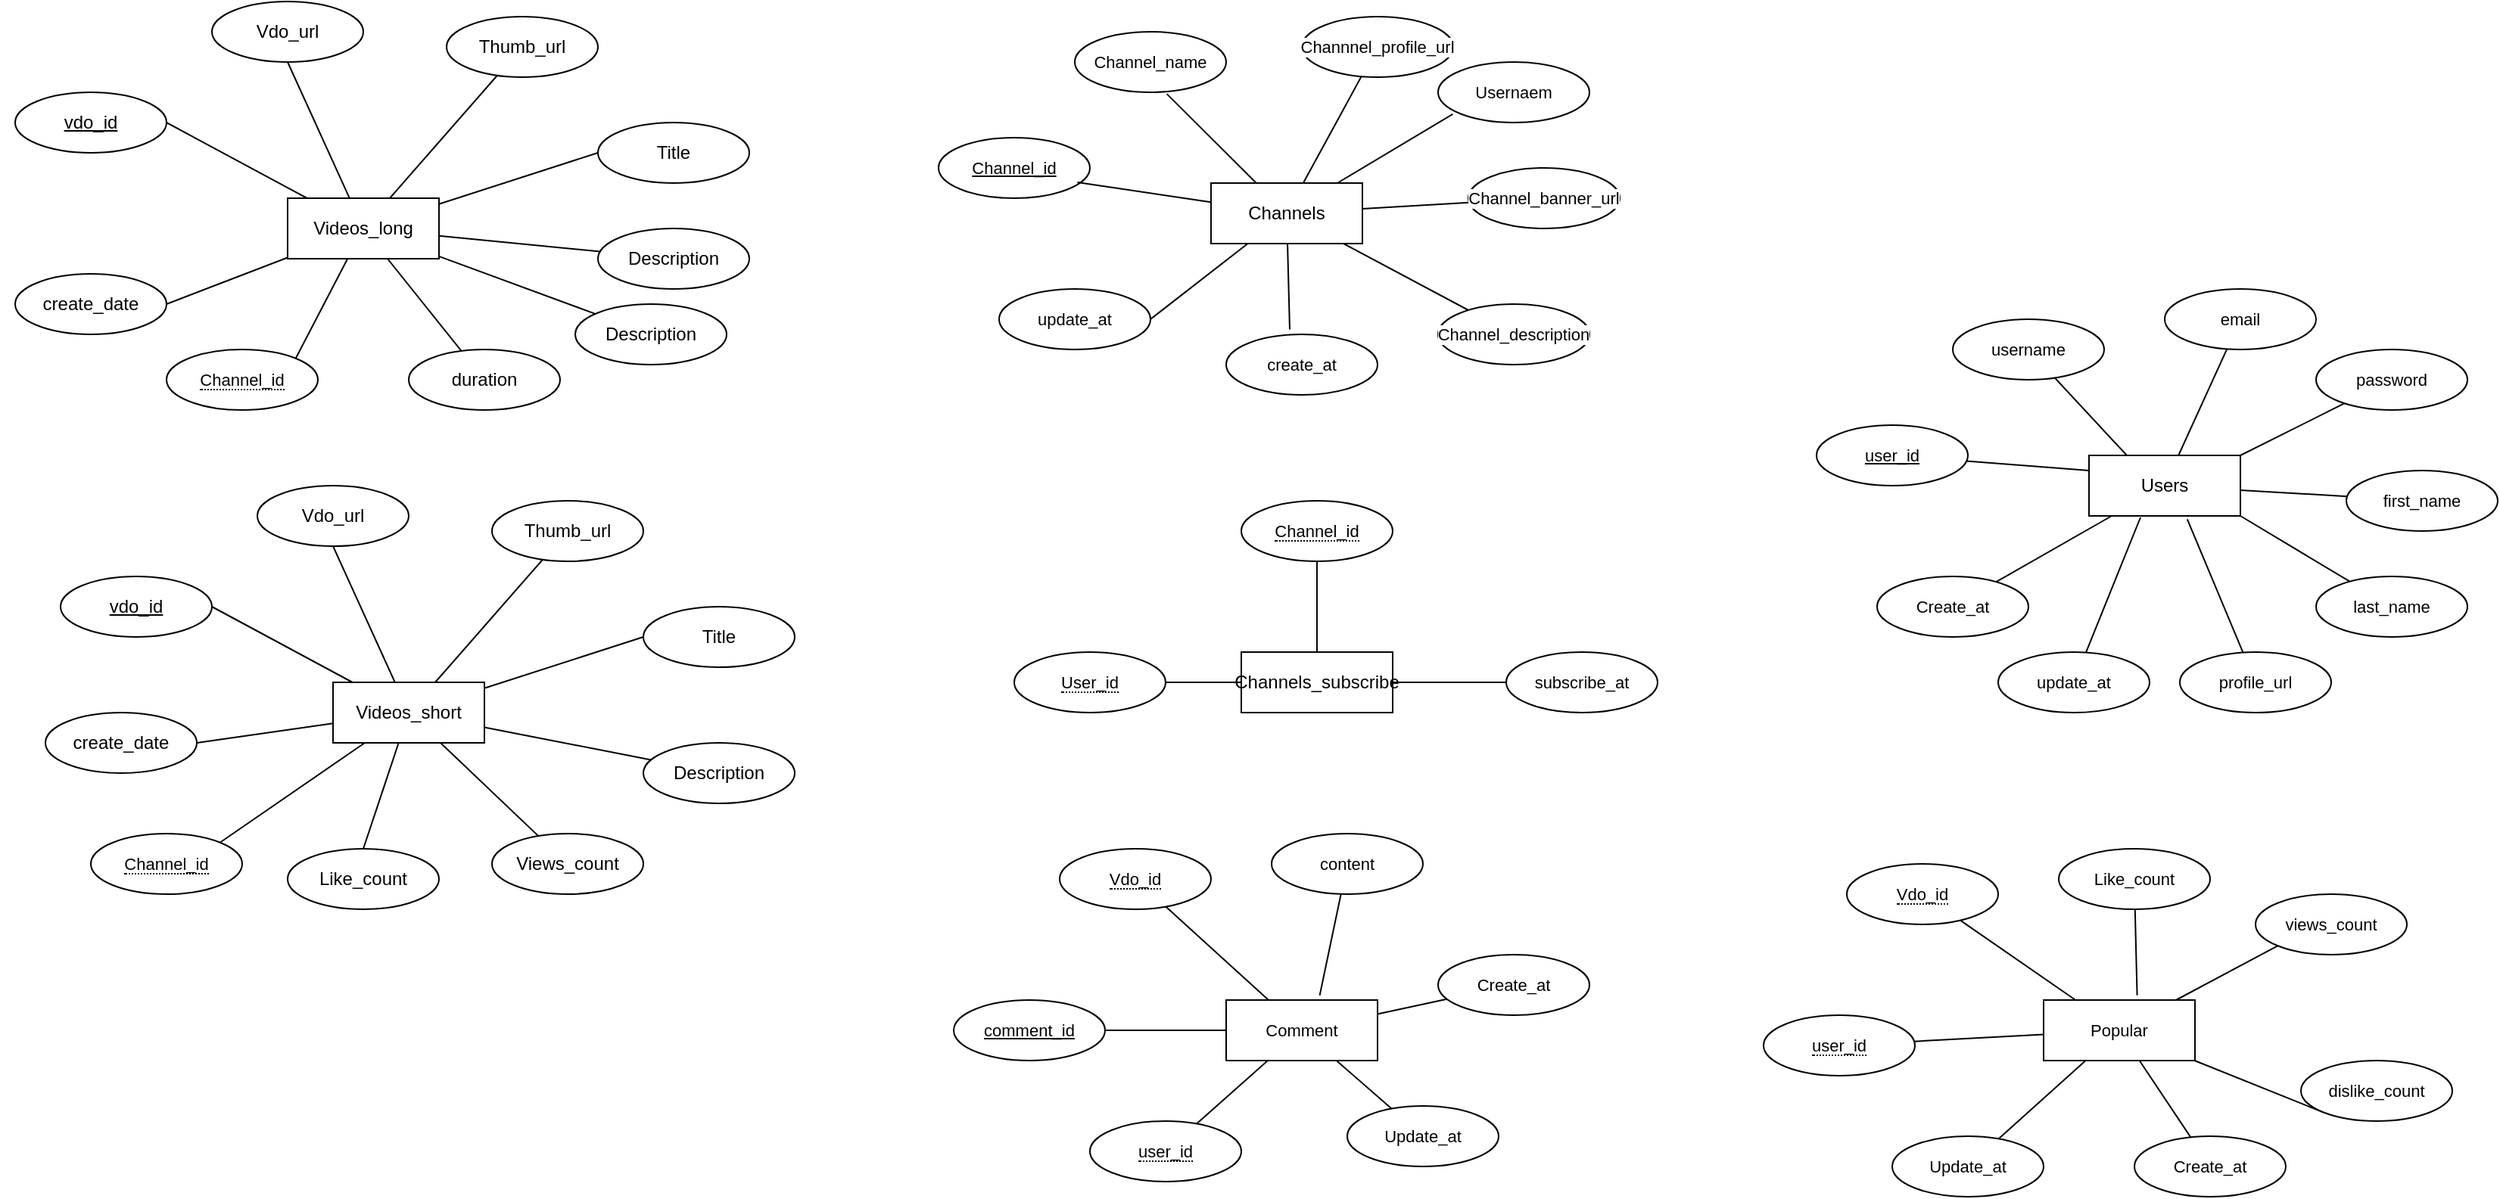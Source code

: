 <mxfile version="24.4.4" type="device">
  <diagram name="Page-1" id="wOeOzAKFVHeykWtnYI4I">
    <mxGraphModel dx="724" dy="389" grid="1" gridSize="10" guides="1" tooltips="1" connect="1" arrows="1" fold="1" page="1" pageScale="1" pageWidth="850" pageHeight="1100" math="0" shadow="0">
      <root>
        <mxCell id="0" />
        <mxCell id="1" parent="0" />
        <mxCell id="as5cuZJcGbEVG_w11zq_-50" value="" style="group" vertex="1" connectable="0" parent="1">
          <mxGeometry x="10" y="70" width="495" height="280" as="geometry" />
        </mxCell>
        <mxCell id="as5cuZJcGbEVG_w11zq_-34" style="edgeStyle=none;rounded=0;orthogonalLoop=1;jettySize=auto;html=1;strokeColor=default;align=center;verticalAlign=middle;fontFamily=Helvetica;fontSize=11;fontColor=default;labelBackgroundColor=default;endArrow=none;endFill=0;" edge="1" parent="as5cuZJcGbEVG_w11zq_-50" source="as5cuZJcGbEVG_w11zq_-8" target="as5cuZJcGbEVG_w11zq_-16">
          <mxGeometry relative="1" as="geometry" />
        </mxCell>
        <mxCell id="as5cuZJcGbEVG_w11zq_-42" style="edgeStyle=none;rounded=0;orthogonalLoop=1;jettySize=auto;html=1;entryX=0.5;entryY=1;entryDx=0;entryDy=0;strokeColor=default;align=center;verticalAlign=middle;fontFamily=Helvetica;fontSize=11;fontColor=default;labelBackgroundColor=default;endArrow=none;endFill=0;" edge="1" parent="as5cuZJcGbEVG_w11zq_-50" source="as5cuZJcGbEVG_w11zq_-8" target="as5cuZJcGbEVG_w11zq_-15">
          <mxGeometry relative="1" as="geometry" />
        </mxCell>
        <mxCell id="as5cuZJcGbEVG_w11zq_-43" style="edgeStyle=none;rounded=0;orthogonalLoop=1;jettySize=auto;html=1;entryX=0;entryY=0.5;entryDx=0;entryDy=0;strokeColor=default;align=center;verticalAlign=middle;fontFamily=Helvetica;fontSize=11;fontColor=default;labelBackgroundColor=default;endArrow=none;endFill=0;" edge="1" parent="as5cuZJcGbEVG_w11zq_-50" source="as5cuZJcGbEVG_w11zq_-8" target="as5cuZJcGbEVG_w11zq_-17">
          <mxGeometry relative="1" as="geometry" />
        </mxCell>
        <mxCell id="as5cuZJcGbEVG_w11zq_-44" style="edgeStyle=none;rounded=0;orthogonalLoop=1;jettySize=auto;html=1;strokeColor=default;align=center;verticalAlign=middle;fontFamily=Helvetica;fontSize=11;fontColor=default;labelBackgroundColor=default;endArrow=none;endFill=0;" edge="1" parent="as5cuZJcGbEVG_w11zq_-50" source="as5cuZJcGbEVG_w11zq_-8" target="as5cuZJcGbEVG_w11zq_-18">
          <mxGeometry relative="1" as="geometry" />
        </mxCell>
        <mxCell id="as5cuZJcGbEVG_w11zq_-47" style="edgeStyle=none;rounded=0;orthogonalLoop=1;jettySize=auto;html=1;entryX=1;entryY=0;entryDx=0;entryDy=0;strokeColor=default;align=center;verticalAlign=middle;fontFamily=Helvetica;fontSize=11;fontColor=default;labelBackgroundColor=default;endArrow=none;endFill=0;" edge="1" parent="as5cuZJcGbEVG_w11zq_-50" source="as5cuZJcGbEVG_w11zq_-8" target="as5cuZJcGbEVG_w11zq_-29">
          <mxGeometry relative="1" as="geometry" />
        </mxCell>
        <mxCell id="as5cuZJcGbEVG_w11zq_-48" style="edgeStyle=none;rounded=0;orthogonalLoop=1;jettySize=auto;html=1;entryX=1;entryY=0.5;entryDx=0;entryDy=0;strokeColor=default;align=center;verticalAlign=middle;fontFamily=Helvetica;fontSize=11;fontColor=default;labelBackgroundColor=default;endArrow=none;endFill=0;" edge="1" parent="as5cuZJcGbEVG_w11zq_-50" source="as5cuZJcGbEVG_w11zq_-8" target="as5cuZJcGbEVG_w11zq_-21">
          <mxGeometry relative="1" as="geometry" />
        </mxCell>
        <mxCell id="as5cuZJcGbEVG_w11zq_-49" style="edgeStyle=none;rounded=0;orthogonalLoop=1;jettySize=auto;html=1;entryX=1;entryY=0.5;entryDx=0;entryDy=0;strokeColor=default;align=center;verticalAlign=middle;fontFamily=Helvetica;fontSize=11;fontColor=default;labelBackgroundColor=default;endArrow=none;endFill=0;" edge="1" parent="as5cuZJcGbEVG_w11zq_-50" source="as5cuZJcGbEVG_w11zq_-8" target="as5cuZJcGbEVG_w11zq_-12">
          <mxGeometry relative="1" as="geometry" />
        </mxCell>
        <mxCell id="as5cuZJcGbEVG_w11zq_-192" style="edgeStyle=none;rounded=0;orthogonalLoop=1;jettySize=auto;html=1;strokeColor=default;align=center;verticalAlign=middle;fontFamily=Helvetica;fontSize=11;fontColor=default;labelBackgroundColor=default;endArrow=none;endFill=0;" edge="1" parent="as5cuZJcGbEVG_w11zq_-50" source="as5cuZJcGbEVG_w11zq_-8" target="as5cuZJcGbEVG_w11zq_-191">
          <mxGeometry relative="1" as="geometry" />
        </mxCell>
        <mxCell id="as5cuZJcGbEVG_w11zq_-194" style="edgeStyle=none;rounded=0;orthogonalLoop=1;jettySize=auto;html=1;strokeColor=default;align=center;verticalAlign=middle;fontFamily=Helvetica;fontSize=11;fontColor=default;labelBackgroundColor=default;endArrow=none;endFill=0;" edge="1" parent="as5cuZJcGbEVG_w11zq_-50" source="as5cuZJcGbEVG_w11zq_-8" target="as5cuZJcGbEVG_w11zq_-193">
          <mxGeometry relative="1" as="geometry" />
        </mxCell>
        <mxCell id="as5cuZJcGbEVG_w11zq_-8" value="Videos_long" style="whiteSpace=wrap;html=1;align=center;" vertex="1" parent="as5cuZJcGbEVG_w11zq_-50">
          <mxGeometry x="190" y="130" width="100" height="40" as="geometry" />
        </mxCell>
        <mxCell id="as5cuZJcGbEVG_w11zq_-12" value="&lt;u&gt;vdo_id&lt;/u&gt;" style="ellipse;whiteSpace=wrap;html=1;align=center;" vertex="1" parent="as5cuZJcGbEVG_w11zq_-50">
          <mxGeometry x="10" y="60" width="100" height="40" as="geometry" />
        </mxCell>
        <mxCell id="as5cuZJcGbEVG_w11zq_-15" value="Vdo_url" style="ellipse;whiteSpace=wrap;html=1;align=center;" vertex="1" parent="as5cuZJcGbEVG_w11zq_-50">
          <mxGeometry x="140" width="100" height="40" as="geometry" />
        </mxCell>
        <mxCell id="as5cuZJcGbEVG_w11zq_-16" value="Thumb_url" style="ellipse;whiteSpace=wrap;html=1;align=center;" vertex="1" parent="as5cuZJcGbEVG_w11zq_-50">
          <mxGeometry x="295" y="10" width="100" height="40" as="geometry" />
        </mxCell>
        <mxCell id="as5cuZJcGbEVG_w11zq_-17" value="Title" style="ellipse;whiteSpace=wrap;html=1;align=center;" vertex="1" parent="as5cuZJcGbEVG_w11zq_-50">
          <mxGeometry x="395" y="80" width="100" height="40" as="geometry" />
        </mxCell>
        <mxCell id="as5cuZJcGbEVG_w11zq_-18" value="Description" style="ellipse;whiteSpace=wrap;html=1;align=center;" vertex="1" parent="as5cuZJcGbEVG_w11zq_-50">
          <mxGeometry x="395" y="150" width="100" height="40" as="geometry" />
        </mxCell>
        <mxCell id="as5cuZJcGbEVG_w11zq_-21" value="create_date" style="ellipse;whiteSpace=wrap;html=1;align=center;" vertex="1" parent="as5cuZJcGbEVG_w11zq_-50">
          <mxGeometry x="10" y="180" width="100" height="40" as="geometry" />
        </mxCell>
        <mxCell id="as5cuZJcGbEVG_w11zq_-29" value="&lt;span style=&quot;border-bottom: 1px dotted&quot;&gt;Channel_id&lt;/span&gt;" style="ellipse;whiteSpace=wrap;html=1;align=center;fontFamily=Helvetica;fontSize=11;fontColor=default;labelBackgroundColor=default;" vertex="1" parent="as5cuZJcGbEVG_w11zq_-50">
          <mxGeometry x="110" y="230" width="100" height="40" as="geometry" />
        </mxCell>
        <mxCell id="as5cuZJcGbEVG_w11zq_-191" value="duration" style="ellipse;whiteSpace=wrap;html=1;align=center;" vertex="1" parent="as5cuZJcGbEVG_w11zq_-50">
          <mxGeometry x="270" y="230" width="100" height="40" as="geometry" />
        </mxCell>
        <mxCell id="as5cuZJcGbEVG_w11zq_-193" value="Description" style="ellipse;whiteSpace=wrap;html=1;align=center;" vertex="1" parent="as5cuZJcGbEVG_w11zq_-50">
          <mxGeometry x="380" y="200" width="100" height="40" as="geometry" />
        </mxCell>
        <mxCell id="as5cuZJcGbEVG_w11zq_-69" value="" style="group" vertex="1" connectable="0" parent="1">
          <mxGeometry x="40" y="390" width="495" height="280" as="geometry" />
        </mxCell>
        <mxCell id="as5cuZJcGbEVG_w11zq_-70" style="edgeStyle=none;rounded=0;orthogonalLoop=1;jettySize=auto;html=1;strokeColor=default;align=center;verticalAlign=middle;fontFamily=Helvetica;fontSize=11;fontColor=default;labelBackgroundColor=default;endArrow=none;endFill=0;" edge="1" parent="as5cuZJcGbEVG_w11zq_-69" source="as5cuZJcGbEVG_w11zq_-79" target="as5cuZJcGbEVG_w11zq_-82">
          <mxGeometry relative="1" as="geometry" />
        </mxCell>
        <mxCell id="as5cuZJcGbEVG_w11zq_-71" style="edgeStyle=none;rounded=0;orthogonalLoop=1;jettySize=auto;html=1;entryX=0.5;entryY=1;entryDx=0;entryDy=0;strokeColor=default;align=center;verticalAlign=middle;fontFamily=Helvetica;fontSize=11;fontColor=default;labelBackgroundColor=default;endArrow=none;endFill=0;" edge="1" parent="as5cuZJcGbEVG_w11zq_-69" source="as5cuZJcGbEVG_w11zq_-79" target="as5cuZJcGbEVG_w11zq_-81">
          <mxGeometry relative="1" as="geometry" />
        </mxCell>
        <mxCell id="as5cuZJcGbEVG_w11zq_-72" style="edgeStyle=none;rounded=0;orthogonalLoop=1;jettySize=auto;html=1;entryX=0;entryY=0.5;entryDx=0;entryDy=0;strokeColor=default;align=center;verticalAlign=middle;fontFamily=Helvetica;fontSize=11;fontColor=default;labelBackgroundColor=default;endArrow=none;endFill=0;" edge="1" parent="as5cuZJcGbEVG_w11zq_-69" source="as5cuZJcGbEVG_w11zq_-79" target="as5cuZJcGbEVG_w11zq_-83">
          <mxGeometry relative="1" as="geometry" />
        </mxCell>
        <mxCell id="as5cuZJcGbEVG_w11zq_-73" style="edgeStyle=none;rounded=0;orthogonalLoop=1;jettySize=auto;html=1;strokeColor=default;align=center;verticalAlign=middle;fontFamily=Helvetica;fontSize=11;fontColor=default;labelBackgroundColor=default;endArrow=none;endFill=0;" edge="1" parent="as5cuZJcGbEVG_w11zq_-69" source="as5cuZJcGbEVG_w11zq_-79" target="as5cuZJcGbEVG_w11zq_-84">
          <mxGeometry relative="1" as="geometry" />
        </mxCell>
        <mxCell id="as5cuZJcGbEVG_w11zq_-74" style="edgeStyle=none;rounded=0;orthogonalLoop=1;jettySize=auto;html=1;strokeColor=default;align=center;verticalAlign=middle;fontFamily=Helvetica;fontSize=11;fontColor=default;labelBackgroundColor=default;endArrow=none;endFill=0;" edge="1" parent="as5cuZJcGbEVG_w11zq_-69" source="as5cuZJcGbEVG_w11zq_-79" target="as5cuZJcGbEVG_w11zq_-85">
          <mxGeometry relative="1" as="geometry" />
        </mxCell>
        <mxCell id="as5cuZJcGbEVG_w11zq_-75" style="edgeStyle=none;rounded=0;orthogonalLoop=1;jettySize=auto;html=1;entryX=0.5;entryY=0;entryDx=0;entryDy=0;strokeColor=default;align=center;verticalAlign=middle;fontFamily=Helvetica;fontSize=11;fontColor=default;labelBackgroundColor=default;endArrow=none;endFill=0;" edge="1" parent="as5cuZJcGbEVG_w11zq_-69" source="as5cuZJcGbEVG_w11zq_-79" target="as5cuZJcGbEVG_w11zq_-86">
          <mxGeometry relative="1" as="geometry" />
        </mxCell>
        <mxCell id="as5cuZJcGbEVG_w11zq_-76" style="edgeStyle=none;rounded=0;orthogonalLoop=1;jettySize=auto;html=1;entryX=1;entryY=0;entryDx=0;entryDy=0;strokeColor=default;align=center;verticalAlign=middle;fontFamily=Helvetica;fontSize=11;fontColor=default;labelBackgroundColor=default;endArrow=none;endFill=0;" edge="1" parent="as5cuZJcGbEVG_w11zq_-69" source="as5cuZJcGbEVG_w11zq_-79" target="as5cuZJcGbEVG_w11zq_-88">
          <mxGeometry relative="1" as="geometry" />
        </mxCell>
        <mxCell id="as5cuZJcGbEVG_w11zq_-77" style="edgeStyle=none;rounded=0;orthogonalLoop=1;jettySize=auto;html=1;entryX=1;entryY=0.5;entryDx=0;entryDy=0;strokeColor=default;align=center;verticalAlign=middle;fontFamily=Helvetica;fontSize=11;fontColor=default;labelBackgroundColor=default;endArrow=none;endFill=0;" edge="1" parent="as5cuZJcGbEVG_w11zq_-69" source="as5cuZJcGbEVG_w11zq_-79" target="as5cuZJcGbEVG_w11zq_-87">
          <mxGeometry relative="1" as="geometry" />
        </mxCell>
        <mxCell id="as5cuZJcGbEVG_w11zq_-78" style="edgeStyle=none;rounded=0;orthogonalLoop=1;jettySize=auto;html=1;entryX=1;entryY=0.5;entryDx=0;entryDy=0;strokeColor=default;align=center;verticalAlign=middle;fontFamily=Helvetica;fontSize=11;fontColor=default;labelBackgroundColor=default;endArrow=none;endFill=0;" edge="1" parent="as5cuZJcGbEVG_w11zq_-69" source="as5cuZJcGbEVG_w11zq_-79" target="as5cuZJcGbEVG_w11zq_-80">
          <mxGeometry relative="1" as="geometry" />
        </mxCell>
        <mxCell id="as5cuZJcGbEVG_w11zq_-79" value="Videos_short" style="whiteSpace=wrap;html=1;align=center;" vertex="1" parent="as5cuZJcGbEVG_w11zq_-69">
          <mxGeometry x="190" y="130" width="100" height="40" as="geometry" />
        </mxCell>
        <mxCell id="as5cuZJcGbEVG_w11zq_-80" value="&lt;u&gt;vdo_id&lt;/u&gt;" style="ellipse;whiteSpace=wrap;html=1;align=center;" vertex="1" parent="as5cuZJcGbEVG_w11zq_-69">
          <mxGeometry x="10" y="60" width="100" height="40" as="geometry" />
        </mxCell>
        <mxCell id="as5cuZJcGbEVG_w11zq_-81" value="Vdo_url" style="ellipse;whiteSpace=wrap;html=1;align=center;" vertex="1" parent="as5cuZJcGbEVG_w11zq_-69">
          <mxGeometry x="140" width="100" height="40" as="geometry" />
        </mxCell>
        <mxCell id="as5cuZJcGbEVG_w11zq_-82" value="Thumb_url" style="ellipse;whiteSpace=wrap;html=1;align=center;" vertex="1" parent="as5cuZJcGbEVG_w11zq_-69">
          <mxGeometry x="295" y="10" width="100" height="40" as="geometry" />
        </mxCell>
        <mxCell id="as5cuZJcGbEVG_w11zq_-83" value="Title" style="ellipse;whiteSpace=wrap;html=1;align=center;" vertex="1" parent="as5cuZJcGbEVG_w11zq_-69">
          <mxGeometry x="395" y="80" width="100" height="40" as="geometry" />
        </mxCell>
        <mxCell id="as5cuZJcGbEVG_w11zq_-84" value="Description" style="ellipse;whiteSpace=wrap;html=1;align=center;" vertex="1" parent="as5cuZJcGbEVG_w11zq_-69">
          <mxGeometry x="395" y="170" width="100" height="40" as="geometry" />
        </mxCell>
        <mxCell id="as5cuZJcGbEVG_w11zq_-85" value="Views_count" style="ellipse;whiteSpace=wrap;html=1;align=center;" vertex="1" parent="as5cuZJcGbEVG_w11zq_-69">
          <mxGeometry x="295" y="230" width="100" height="40" as="geometry" />
        </mxCell>
        <mxCell id="as5cuZJcGbEVG_w11zq_-86" value="Like_count" style="ellipse;whiteSpace=wrap;html=1;align=center;" vertex="1" parent="as5cuZJcGbEVG_w11zq_-69">
          <mxGeometry x="160" y="240" width="100" height="40" as="geometry" />
        </mxCell>
        <mxCell id="as5cuZJcGbEVG_w11zq_-87" value="create_date" style="ellipse;whiteSpace=wrap;html=1;align=center;" vertex="1" parent="as5cuZJcGbEVG_w11zq_-69">
          <mxGeometry y="150" width="100" height="40" as="geometry" />
        </mxCell>
        <mxCell id="as5cuZJcGbEVG_w11zq_-88" value="&lt;span style=&quot;border-bottom: 1px dotted&quot;&gt;Channel_id&lt;/span&gt;" style="ellipse;whiteSpace=wrap;html=1;align=center;fontFamily=Helvetica;fontSize=11;fontColor=default;labelBackgroundColor=default;" vertex="1" parent="as5cuZJcGbEVG_w11zq_-69">
          <mxGeometry x="30" y="230" width="100" height="40" as="geometry" />
        </mxCell>
        <mxCell id="as5cuZJcGbEVG_w11zq_-142" value="" style="group" vertex="1" connectable="0" parent="1">
          <mxGeometry x="630" y="80" width="450" height="250" as="geometry" />
        </mxCell>
        <mxCell id="as5cuZJcGbEVG_w11zq_-104" value="" style="edgeStyle=none;rounded=0;orthogonalLoop=1;jettySize=auto;html=1;strokeColor=default;align=center;verticalAlign=middle;fontFamily=Helvetica;fontSize=11;fontColor=default;labelBackgroundColor=default;endArrow=none;endFill=0;" edge="1" parent="as5cuZJcGbEVG_w11zq_-142" source="as5cuZJcGbEVG_w11zq_-10" target="as5cuZJcGbEVG_w11zq_-92">
          <mxGeometry relative="1" as="geometry" />
        </mxCell>
        <mxCell id="as5cuZJcGbEVG_w11zq_-108" style="edgeStyle=none;rounded=0;orthogonalLoop=1;jettySize=auto;html=1;entryX=1;entryY=0.5;entryDx=0;entryDy=0;strokeColor=default;align=center;verticalAlign=middle;fontFamily=Helvetica;fontSize=11;fontColor=default;labelBackgroundColor=default;endArrow=none;endFill=0;" edge="1" parent="as5cuZJcGbEVG_w11zq_-142" source="as5cuZJcGbEVG_w11zq_-10" target="as5cuZJcGbEVG_w11zq_-103">
          <mxGeometry relative="1" as="geometry" />
        </mxCell>
        <mxCell id="as5cuZJcGbEVG_w11zq_-110" style="edgeStyle=none;rounded=0;orthogonalLoop=1;jettySize=auto;html=1;strokeColor=default;align=center;verticalAlign=middle;fontFamily=Helvetica;fontSize=11;fontColor=default;labelBackgroundColor=default;endArrow=none;endFill=0;" edge="1" parent="as5cuZJcGbEVG_w11zq_-142" source="as5cuZJcGbEVG_w11zq_-10" target="as5cuZJcGbEVG_w11zq_-100">
          <mxGeometry relative="1" as="geometry" />
        </mxCell>
        <mxCell id="as5cuZJcGbEVG_w11zq_-111" style="edgeStyle=none;rounded=0;orthogonalLoop=1;jettySize=auto;html=1;strokeColor=default;align=center;verticalAlign=middle;fontFamily=Helvetica;fontSize=11;fontColor=default;labelBackgroundColor=default;endArrow=none;endFill=0;" edge="1" parent="as5cuZJcGbEVG_w11zq_-142" source="as5cuZJcGbEVG_w11zq_-10" target="as5cuZJcGbEVG_w11zq_-93">
          <mxGeometry relative="1" as="geometry" />
        </mxCell>
        <mxCell id="as5cuZJcGbEVG_w11zq_-10" value="Channels&lt;span style=&quot;color: rgba(0, 0, 0, 0); font-family: monospace; font-size: 0px; text-align: start; text-wrap: nowrap;&quot;&gt;%3CmxGraphModel%3E%3Croot%3E%3CmxCell%20id%3D%220%22%2F%3E%3CmxCell%20id%3D%221%22%20parent%3D%220%22%2F%3E%3CmxCell%20id%3D%222%22%20value%3D%22Videos_long%22%20style%3D%22whiteSpace%3Dwrap%3Bhtml%3D1%3Balign%3Dcenter%3B%22%20vertex%3D%221%22%20parent%3D%221%22%3E%3CmxGeometry%20x%3D%22720%22%20y%3D%2290%22%20width%3D%22100%22%20height%3D%2240%22%20as%3D%22geometry%22%2F%3E%3C%2FmxCell%3E%3C%2Froot%3E%3C%2FmxGraphModel%3E&lt;/span&gt;&lt;span style=&quot;color: rgba(0, 0, 0, 0); font-family: monospace; font-size: 0px; text-align: start; text-wrap: nowrap;&quot;&gt;%3CmxGraphModel%3E%3Croot%3E%3CmxCell%20id%3D%220%22%2F%3E%3CmxCell%20id%3D%221%22%20parent%3D%220%22%2F%3E%3CmxCell%20id%3D%222%22%20value%3D%22Videos_long%22%20style%3D%22whiteSpace%3Dwrap%3Bhtml%3D1%3Balign%3Dcenter%3B%22%20vertex%3D%221%22%20parent%3D%221%22%3E%3CmxGeometry%20x%3D%22720%22%20y%3D%2290%22%20width%3D%22100%22%20height%3D%2240%22%20as%3D%22geometry%22%2F%3E%3C%2FmxCell%3E%3C%2Froot%3E%3C%2FmxGraphModel%3E&lt;/span&gt;" style="whiteSpace=wrap;html=1;align=center;" vertex="1" parent="as5cuZJcGbEVG_w11zq_-142">
          <mxGeometry x="180" y="110" width="100" height="40" as="geometry" />
        </mxCell>
        <mxCell id="as5cuZJcGbEVG_w11zq_-90" value="Channel_name&lt;span style=&quot;color: rgba(0, 0, 0, 0); font-family: monospace; font-size: 0px; text-align: start; text-wrap: nowrap; background-color: rgb(251, 251, 251);&quot;&gt;%3CmxGraphModel%3E%3Croot%3E%3CmxCell%20id%3D%220%22%2F%3E%3CmxCell%20id%3D%221%22%20parent%3D%220%22%2F%3E%3CmxCell%20id%3D%222%22%20value%3D%22%22%20style%3D%22group%22%20vertex%3D%221%22%20connectable%3D%220%22%20parent%3D%221%22%3E%3CmxGeometry%20x%3D%2220%22%20y%3D%2260%22%20width%3D%22495%22%20height%3D%22280%22%20as%3D%22geometry%22%2F%3E%3C%2FmxCell%3E%3CmxCell%20id%3D%223%22%20style%3D%22edgeStyle%3Dnone%3Brounded%3D0%3BorthogonalLoop%3D1%3BjettySize%3Dauto%3Bhtml%3D1%3BstrokeColor%3Ddefault%3Balign%3Dcenter%3BverticalAlign%3Dmiddle%3BfontFamily%3DHelvetica%3BfontSize%3D11%3BfontColor%3Ddefault%3BlabelBackgroundColor%3Ddefault%3BendArrow%3Dnone%3BendFill%3D0%3B%22%20edge%3D%221%22%20parent%3D%222%22%20source%3D%2212%22%20target%3D%2215%22%3E%3CmxGeometry%20relative%3D%221%22%20as%3D%22geometry%22%2F%3E%3C%2FmxCell%3E%3CmxCell%20id%3D%224%22%20style%3D%22edgeStyle%3Dnone%3Brounded%3D0%3BorthogonalLoop%3D1%3BjettySize%3Dauto%3Bhtml%3D1%3BentryX%3D0.5%3BentryY%3D1%3BentryDx%3D0%3BentryDy%3D0%3BstrokeColor%3Ddefault%3Balign%3Dcenter%3BverticalAlign%3Dmiddle%3BfontFamily%3DHelvetica%3BfontSize%3D11%3BfontColor%3Ddefault%3BlabelBackgroundColor%3Ddefault%3BendArrow%3Dnone%3BendFill%3D0%3B%22%20edge%3D%221%22%20parent%3D%222%22%20source%3D%2212%22%20target%3D%2214%22%3E%3CmxGeometry%20relative%3D%221%22%20as%3D%22geometry%22%2F%3E%3C%2FmxCell%3E%3CmxCell%20id%3D%225%22%20style%3D%22edgeStyle%3Dnone%3Brounded%3D0%3BorthogonalLoop%3D1%3BjettySize%3Dauto%3Bhtml%3D1%3BentryX%3D0%3BentryY%3D0.5%3BentryDx%3D0%3BentryDy%3D0%3BstrokeColor%3Ddefault%3Balign%3Dcenter%3BverticalAlign%3Dmiddle%3BfontFamily%3DHelvetica%3BfontSize%3D11%3BfontColor%3Ddefault%3BlabelBackgroundColor%3Ddefault%3BendArrow%3Dnone%3BendFill%3D0%3B%22%20edge%3D%221%22%20parent%3D%222%22%20source%3D%2212%22%20target%3D%2216%22%3E%3CmxGeometry%20relative%3D%221%22%20as%3D%22geometry%22%2F%3E%3C%2FmxCell%3E%3CmxCell%20id%3D%226%22%20style%3D%22edgeStyle%3Dnone%3Brounded%3D0%3BorthogonalLoop%3D1%3BjettySize%3Dauto%3Bhtml%3D1%3BstrokeColor%3Ddefault%3Balign%3Dcenter%3BverticalAlign%3Dmiddle%3BfontFamily%3DHelvetica%3BfontSize%3D11%3BfontColor%3Ddefault%3BlabelBackgroundColor%3Ddefault%3BendArrow%3Dnone%3BendFill%3D0%3B%22%20edge%3D%221%22%20parent%3D%222%22%20source%3D%2212%22%20target%3D%2217%22%3E%3CmxGeometry%20relative%3D%221%22%20as%3D%22geometry%22%2F%3E%3C%2FmxCell%3E%3CmxCell%20id%3D%227%22%20style%3D%22edgeStyle%3Dnone%3Brounded%3D0%3BorthogonalLoop%3D1%3BjettySize%3Dauto%3Bhtml%3D1%3BstrokeColor%3Ddefault%3Balign%3Dcenter%3BverticalAlign%3Dmiddle%3BfontFamily%3DHelvetica%3BfontSize%3D11%3BfontColor%3Ddefault%3BlabelBackgroundColor%3Ddefault%3BendArrow%3Dnone%3BendFill%3D0%3B%22%20edge%3D%221%22%20parent%3D%222%22%20source%3D%2212%22%20target%3D%2218%22%3E%3CmxGeometry%20relative%3D%221%22%20as%3D%22geometry%22%2F%3E%3C%2FmxCell%3E%3CmxCell%20id%3D%228%22%20style%3D%22edgeStyle%3Dnone%3Brounded%3D0%3BorthogonalLoop%3D1%3BjettySize%3Dauto%3Bhtml%3D1%3BentryX%3D0.5%3BentryY%3D0%3BentryDx%3D0%3BentryDy%3D0%3BstrokeColor%3Ddefault%3Balign%3Dcenter%3BverticalAlign%3Dmiddle%3BfontFamily%3DHelvetica%3BfontSize%3D11%3BfontColor%3Ddefault%3BlabelBackgroundColor%3Ddefault%3BendArrow%3Dnone%3BendFill%3D0%3B%22%20edge%3D%221%22%20parent%3D%222%22%20source%3D%2212%22%20target%3D%2219%22%3E%3CmxGeometry%20relative%3D%221%22%20as%3D%22geometry%22%2F%3E%3C%2FmxCell%3E%3CmxCell%20id%3D%229%22%20style%3D%22edgeStyle%3Dnone%3Brounded%3D0%3BorthogonalLoop%3D1%3BjettySize%3Dauto%3Bhtml%3D1%3BentryX%3D1%3BentryY%3D0%3BentryDx%3D0%3BentryDy%3D0%3BstrokeColor%3Ddefault%3Balign%3Dcenter%3BverticalAlign%3Dmiddle%3BfontFamily%3DHelvetica%3BfontSize%3D11%3BfontColor%3Ddefault%3BlabelBackgroundColor%3Ddefault%3BendArrow%3Dnone%3BendFill%3D0%3B%22%20edge%3D%221%22%20parent%3D%222%22%20source%3D%2212%22%20target%3D%2221%22%3E%3CmxGeometry%20relative%3D%221%22%20as%3D%22geometry%22%2F%3E%3C%2FmxCell%3E%3CmxCell%20id%3D%2210%22%20style%3D%22edgeStyle%3Dnone%3Brounded%3D0%3BorthogonalLoop%3D1%3BjettySize%3Dauto%3Bhtml%3D1%3BentryX%3D1%3BentryY%3D0.5%3BentryDx%3D0%3BentryDy%3D0%3BstrokeColor%3Ddefault%3Balign%3Dcenter%3BverticalAlign%3Dmiddle%3BfontFamily%3DHelvetica%3BfontSize%3D11%3BfontColor%3Ddefault%3BlabelBackgroundColor%3Ddefault%3BendArrow%3Dnone%3BendFill%3D0%3B%22%20edge%3D%221%22%20parent%3D%222%22%20source%3D%2212%22%20target%3D%2220%22%3E%3CmxGeometry%20relative%3D%221%22%20as%3D%22geometry%22%2F%3E%3C%2FmxCell%3E%3CmxCell%20id%3D%2211%22%20style%3D%22edgeStyle%3Dnone%3Brounded%3D0%3BorthogonalLoop%3D1%3BjettySize%3Dauto%3Bhtml%3D1%3BentryX%3D1%3BentryY%3D0.5%3BentryDx%3D0%3BentryDy%3D0%3BstrokeColor%3Ddefault%3Balign%3Dcenter%3BverticalAlign%3Dmiddle%3BfontFamily%3DHelvetica%3BfontSize%3D11%3BfontColor%3Ddefault%3BlabelBackgroundColor%3Ddefault%3BendArrow%3Dnone%3BendFill%3D0%3B%22%20edge%3D%221%22%20parent%3D%222%22%20source%3D%2212%22%20target%3D%2213%22%3E%3CmxGeometry%20relative%3D%221%22%20as%3D%22geometry%22%2F%3E%3C%2FmxCell%3E%3CmxCell%20id%3D%2212%22%20value%3D%22Videos_long%22%20style%3D%22whiteSpace%3Dwrap%3Bhtml%3D1%3Balign%3Dcenter%3B%22%20vertex%3D%221%22%20parent%3D%222%22%3E%3CmxGeometry%20x%3D%22190%22%20y%3D%22130%22%20width%3D%22100%22%20height%3D%2240%22%20as%3D%22geometry%22%2F%3E%3C%2FmxCell%3E%3CmxCell%20id%3D%2213%22%20value%3D%22%26lt%3Bu%26gt%3Bvdo_id%26lt%3B%2Fu%26gt%3B%22%20style%3D%22ellipse%3BwhiteSpace%3Dwrap%3Bhtml%3D1%3Balign%3Dcenter%3B%22%20vertex%3D%221%22%20parent%3D%222%22%3E%3CmxGeometry%20x%3D%2210%22%20y%3D%2260%22%20width%3D%22100%22%20height%3D%2240%22%20as%3D%22geometry%22%2F%3E%3C%2FmxCell%3E%3CmxCell%20id%3D%2214%22%20value%3D%22Vdo_url%22%20style%3D%22ellipse%3BwhiteSpace%3Dwrap%3Bhtml%3D1%3Balign%3Dcenter%3B%22%20vertex%3D%221%22%20parent%3D%222%22%3E%3CmxGeometry%20x%3D%22140%22%20width%3D%22100%22%20height%3D%2240%22%20as%3D%22geometry%22%2F%3E%3C%2FmxCell%3E%3CmxCell%20id%3D%2215%22%20value%3D%22Thumb_url%22%20style%3D%22ellipse%3BwhiteSpace%3Dwrap%3Bhtml%3D1%3Balign%3Dcenter%3B%22%20vertex%3D%221%22%20parent%3D%222%22%3E%3CmxGeometry%20x%3D%22295%22%20y%3D%2210%22%20width%3D%22100%22%20height%3D%2240%22%20as%3D%22geometry%22%2F%3E%3C%2FmxCell%3E%3CmxCell%20id%3D%2216%22%20value%3D%22Title%22%20style%3D%22ellipse%3BwhiteSpace%3Dwrap%3Bhtml%3D1%3Balign%3Dcenter%3B%22%20vertex%3D%221%22%20parent%3D%222%22%3E%3CmxGeometry%20x%3D%22395%22%20y%3D%2280%22%20width%3D%22100%22%20height%3D%2240%22%20as%3D%22geometry%22%2F%3E%3C%2FmxCell%3E%3CmxCell%20id%3D%2217%22%20value%3D%22Description%22%20style%3D%22ellipse%3BwhiteSpace%3Dwrap%3Bhtml%3D1%3Balign%3Dcenter%3B%22%20vertex%3D%221%22%20parent%3D%222%22%3E%3CmxGeometry%20x%3D%22395%22%20y%3D%22170%22%20width%3D%22100%22%20height%3D%2240%22%20as%3D%22geometry%22%2F%3E%3C%2FmxCell%3E%3CmxCell%20id%3D%2218%22%20value%3D%22Views_count%22%20style%3D%22ellipse%3BwhiteSpace%3Dwrap%3Bhtml%3D1%3Balign%3Dcenter%3B%22%20vertex%3D%221%22%20parent%3D%222%22%3E%3CmxGeometry%20x%3D%22295%22%20y%3D%22230%22%20width%3D%22100%22%20height%3D%2240%22%20as%3D%22geometry%22%2F%3E%3C%2FmxCell%3E%3CmxCell%20id%3D%2219%22%20value%3D%22Like_count%22%20style%3D%22ellipse%3BwhiteSpace%3Dwrap%3Bhtml%3D1%3Balign%3Dcenter%3B%22%20vertex%3D%221%22%20parent%3D%222%22%3E%3CmxGeometry%20x%3D%22160%22%20y%3D%22240%22%20width%3D%22100%22%20height%3D%2240%22%20as%3D%22geometry%22%2F%3E%3C%2FmxCell%3E%3CmxCell%20id%3D%2220%22%20value%3D%22create_date%22%20style%3D%22ellipse%3BwhiteSpace%3Dwrap%3Bhtml%3D1%3Balign%3Dcenter%3B%22%20vertex%3D%221%22%20parent%3D%222%22%3E%3CmxGeometry%20y%3D%22150%22%20width%3D%22100%22%20height%3D%2240%22%20as%3D%22geometry%22%2F%3E%3C%2FmxCell%3E%3CmxCell%20id%3D%2221%22%20value%3D%22%26lt%3Bspan%20style%3D%26quot%3Bborder-bottom%3A%201px%20dotted%26quot%3B%26gt%3BChannel_id%26lt%3B%2Fspan%26gt%3B%22%20style%3D%22ellipse%3BwhiteSpace%3Dwrap%3Bhtml%3D1%3Balign%3Dcenter%3BfontFamily%3DHelvetica%3BfontSize%3D11%3BfontColor%3Ddefault%3BlabelBackgroundColor%3Ddefault%3B%22%20vertex%3D%221%22%20parent%3D%222%22%3E%3CmxGeometry%20x%3D%2230%22%20y%3D%22230%22%20width%3D%22100%22%20height%3D%2240%22%20as%3D%22geometry%22%2F%3E%3C%2FmxCell%3E%3C%2Froot%3E%3C%2FmxGraphModel%3E&lt;/span&gt;" style="ellipse;whiteSpace=wrap;html=1;align=center;fontFamily=Helvetica;fontSize=11;fontColor=default;labelBackgroundColor=default;" vertex="1" parent="as5cuZJcGbEVG_w11zq_-142">
          <mxGeometry x="90" y="10" width="100" height="40" as="geometry" />
        </mxCell>
        <mxCell id="as5cuZJcGbEVG_w11zq_-91" value="Channel_id" style="ellipse;whiteSpace=wrap;html=1;align=center;fontStyle=4;fontFamily=Helvetica;fontSize=11;fontColor=default;labelBackgroundColor=default;" vertex="1" parent="as5cuZJcGbEVG_w11zq_-142">
          <mxGeometry y="80" width="100" height="40" as="geometry" />
        </mxCell>
        <mxCell id="as5cuZJcGbEVG_w11zq_-92" value="Channnel_profile_url" style="ellipse;whiteSpace=wrap;html=1;align=center;fontFamily=Helvetica;fontSize=11;fontColor=default;labelBackgroundColor=default;" vertex="1" parent="as5cuZJcGbEVG_w11zq_-142">
          <mxGeometry x="240" width="100" height="40" as="geometry" />
        </mxCell>
        <mxCell id="as5cuZJcGbEVG_w11zq_-93" value="Channel_banner_url" style="ellipse;whiteSpace=wrap;html=1;align=center;fontFamily=Helvetica;fontSize=11;fontColor=default;labelBackgroundColor=default;" vertex="1" parent="as5cuZJcGbEVG_w11zq_-142">
          <mxGeometry x="350" y="100" width="100" height="40" as="geometry" />
        </mxCell>
        <mxCell id="as5cuZJcGbEVG_w11zq_-100" value="Channel_description" style="ellipse;whiteSpace=wrap;html=1;align=center;fontFamily=Helvetica;fontSize=11;fontColor=default;labelBackgroundColor=default;" vertex="1" parent="as5cuZJcGbEVG_w11zq_-142">
          <mxGeometry x="330" y="190" width="100" height="40" as="geometry" />
        </mxCell>
        <mxCell id="as5cuZJcGbEVG_w11zq_-101" value="create_at&lt;span style=&quot;color: rgba(0, 0, 0, 0); font-family: monospace; font-size: 0px; text-align: start; text-wrap: nowrap; background-color: rgb(251, 251, 251);&quot;&gt;%3CmxGraphModel%3E%3Croot%3E%3CmxCell%20id%3D%220%22%2F%3E%3CmxCell%20id%3D%221%22%20parent%3D%220%22%2F%3E%3CmxCell%20id%3D%222%22%20value%3D%22Channel_description%22%20style%3D%22ellipse%3BwhiteSpace%3Dwrap%3Bhtml%3D1%3Balign%3Dcenter%3BfontFamily%3DHelvetica%3BfontSize%3D11%3BfontColor%3Ddefault%3BlabelBackgroundColor%3Ddefault%3B%22%20vertex%3D%221%22%20parent%3D%221%22%3E%3CmxGeometry%20x%3D%22890%22%20y%3D%22570%22%20width%3D%22100%22%20height%3D%2240%22%20as%3D%22geometry%22%2F%3E%3C%2FmxCell%3E%3C%2Froot%3E%3C%2FmxGraphModel%3E&lt;/span&gt;" style="ellipse;whiteSpace=wrap;html=1;align=center;fontFamily=Helvetica;fontSize=11;fontColor=default;labelBackgroundColor=default;" vertex="1" parent="as5cuZJcGbEVG_w11zq_-142">
          <mxGeometry x="190" y="210" width="100" height="40" as="geometry" />
        </mxCell>
        <mxCell id="as5cuZJcGbEVG_w11zq_-103" value="update_at" style="ellipse;whiteSpace=wrap;html=1;align=center;fontFamily=Helvetica;fontSize=11;fontColor=default;labelBackgroundColor=default;" vertex="1" parent="as5cuZJcGbEVG_w11zq_-142">
          <mxGeometry x="40" y="180" width="100" height="40" as="geometry" />
        </mxCell>
        <mxCell id="as5cuZJcGbEVG_w11zq_-106" style="edgeStyle=none;rounded=0;orthogonalLoop=1;jettySize=auto;html=1;entryX=0.608;entryY=1.027;entryDx=0;entryDy=0;entryPerimeter=0;strokeColor=default;align=center;verticalAlign=middle;fontFamily=Helvetica;fontSize=11;fontColor=default;labelBackgroundColor=default;endArrow=none;endFill=0;" edge="1" parent="as5cuZJcGbEVG_w11zq_-142" source="as5cuZJcGbEVG_w11zq_-10" target="as5cuZJcGbEVG_w11zq_-90">
          <mxGeometry relative="1" as="geometry" />
        </mxCell>
        <mxCell id="as5cuZJcGbEVG_w11zq_-107" style="edgeStyle=none;rounded=0;orthogonalLoop=1;jettySize=auto;html=1;entryX=0.917;entryY=0.738;entryDx=0;entryDy=0;entryPerimeter=0;strokeColor=default;align=center;verticalAlign=middle;fontFamily=Helvetica;fontSize=11;fontColor=default;labelBackgroundColor=default;endArrow=none;endFill=0;" edge="1" parent="as5cuZJcGbEVG_w11zq_-142" source="as5cuZJcGbEVG_w11zq_-10" target="as5cuZJcGbEVG_w11zq_-91">
          <mxGeometry relative="1" as="geometry" />
        </mxCell>
        <mxCell id="as5cuZJcGbEVG_w11zq_-109" style="edgeStyle=none;rounded=0;orthogonalLoop=1;jettySize=auto;html=1;entryX=0.42;entryY=-0.081;entryDx=0;entryDy=0;entryPerimeter=0;strokeColor=default;align=center;verticalAlign=middle;fontFamily=Helvetica;fontSize=11;fontColor=default;labelBackgroundColor=default;endArrow=none;endFill=0;" edge="1" parent="as5cuZJcGbEVG_w11zq_-142" source="as5cuZJcGbEVG_w11zq_-10" target="as5cuZJcGbEVG_w11zq_-101">
          <mxGeometry relative="1" as="geometry" />
        </mxCell>
        <mxCell id="as5cuZJcGbEVG_w11zq_-112" value="Usernaem" style="ellipse;whiteSpace=wrap;html=1;align=center;fontFamily=Helvetica;fontSize=11;fontColor=default;labelBackgroundColor=default;" vertex="1" parent="as5cuZJcGbEVG_w11zq_-142">
          <mxGeometry x="330" y="30" width="100" height="40" as="geometry" />
        </mxCell>
        <mxCell id="as5cuZJcGbEVG_w11zq_-113" style="edgeStyle=none;rounded=0;orthogonalLoop=1;jettySize=auto;html=1;entryX=0.097;entryY=0.861;entryDx=0;entryDy=0;entryPerimeter=0;strokeColor=default;align=center;verticalAlign=middle;fontFamily=Helvetica;fontSize=11;fontColor=default;labelBackgroundColor=default;endArrow=none;endFill=0;" edge="1" parent="as5cuZJcGbEVG_w11zq_-142" source="as5cuZJcGbEVG_w11zq_-10" target="as5cuZJcGbEVG_w11zq_-112">
          <mxGeometry relative="1" as="geometry" />
        </mxCell>
        <mxCell id="as5cuZJcGbEVG_w11zq_-144" value="" style="group" vertex="1" connectable="0" parent="1">
          <mxGeometry x="680" y="400" width="425" height="140" as="geometry" />
        </mxCell>
        <mxCell id="as5cuZJcGbEVG_w11zq_-95" value="Channels_subscribe&lt;span style=&quot;color: rgba(0, 0, 0, 0); font-family: monospace; font-size: 0px; text-align: start; text-wrap: nowrap;&quot;&gt;%_3CmxGraphModel%3E%3Croot%3E%3CmxCell%20id%3D%220%22%2F%3E%3CmxCell%20id%3D%221%22%20parent%3D%220%22%2F%3E%3CmxCell%20id%3D%222%22%20value%3D%22Videos_long%22%20style%3D%22whiteSpace%3Dwrap%3Bhtml%3D1%3Balign%3Dcenter%3B%22%20vertex%3D%221%22%20parent%3D%221%22%3E%3CmxGeometry%20x%3D%22720%22%20y%3D%2290%22%20width%3D%22100%22%20height%3D%2240%22%20as%3D%22geometry%22%2F%3E%3C%2FmxCell%3E%3C%2Froot%3E%3C%2FmxGraphModel%3E&lt;/span&gt;&lt;span style=&quot;color: rgba(0, 0, 0, 0); font-family: monospace; font-size: 0px; text-align: start; text-wrap: nowrap;&quot;&gt;%3CmxGraphModel%3E%3Croot%3E%3CmxCell%20id%3D%220%22%2F%3E%3CmxCell%20id%3D%221%22%20parent%3D%220%22%2F%3E%3CmxCell%20id%3D%222%22%20value%3D%22Videos_long%22%20style%3D%22whiteSpace%3Dwrap%3Bhtml%3D1%3Balign%3Dcenter%3B%22%20vertex%3D%221%22%20parent%3D%221%22%3E%3CmxGeometry%20x%3D%22720%22%20y%3D%2290%22%20width%3D%22100%22%20height%3D%2240%22%20as%3D%22geometry%22%2F%3E%3C%2FmxCell%3E%3C%2Froot%3E%3C%2FmxGraphModel%3E&lt;/span&gt;" style="whiteSpace=wrap;html=1;align=center;" vertex="1" parent="as5cuZJcGbEVG_w11zq_-144">
          <mxGeometry x="150" y="100" width="100" height="40" as="geometry" />
        </mxCell>
        <mxCell id="as5cuZJcGbEVG_w11zq_-132" value="" style="edgeStyle=none;rounded=0;orthogonalLoop=1;jettySize=auto;html=1;strokeColor=default;align=center;verticalAlign=middle;fontFamily=Helvetica;fontSize=11;fontColor=default;labelBackgroundColor=default;endArrow=none;endFill=0;" edge="1" parent="as5cuZJcGbEVG_w11zq_-144" source="as5cuZJcGbEVG_w11zq_-98" target="as5cuZJcGbEVG_w11zq_-95">
          <mxGeometry relative="1" as="geometry" />
        </mxCell>
        <mxCell id="as5cuZJcGbEVG_w11zq_-98" value="subscribe_at" style="ellipse;whiteSpace=wrap;html=1;align=center;fontFamily=Helvetica;fontSize=11;fontColor=default;labelBackgroundColor=default;" vertex="1" parent="as5cuZJcGbEVG_w11zq_-144">
          <mxGeometry x="325" y="100" width="100" height="40" as="geometry" />
        </mxCell>
        <mxCell id="as5cuZJcGbEVG_w11zq_-130" value="" style="edgeStyle=none;rounded=0;orthogonalLoop=1;jettySize=auto;html=1;strokeColor=default;align=center;verticalAlign=middle;fontFamily=Helvetica;fontSize=11;fontColor=default;labelBackgroundColor=default;endArrow=none;endFill=0;" edge="1" parent="as5cuZJcGbEVG_w11zq_-144" source="as5cuZJcGbEVG_w11zq_-114" target="as5cuZJcGbEVG_w11zq_-95">
          <mxGeometry relative="1" as="geometry" />
        </mxCell>
        <mxCell id="as5cuZJcGbEVG_w11zq_-114" value="&lt;span style=&quot;border-bottom: 1px dotted&quot;&gt;Channel_id&lt;/span&gt;" style="ellipse;whiteSpace=wrap;html=1;align=center;fontFamily=Helvetica;fontSize=11;fontColor=default;labelBackgroundColor=default;" vertex="1" parent="as5cuZJcGbEVG_w11zq_-144">
          <mxGeometry x="150" width="100" height="40" as="geometry" />
        </mxCell>
        <mxCell id="as5cuZJcGbEVG_w11zq_-131" value="" style="edgeStyle=none;rounded=0;orthogonalLoop=1;jettySize=auto;html=1;strokeColor=default;align=center;verticalAlign=middle;fontFamily=Helvetica;fontSize=11;fontColor=default;labelBackgroundColor=default;endArrow=none;endFill=0;" edge="1" parent="as5cuZJcGbEVG_w11zq_-144" source="as5cuZJcGbEVG_w11zq_-116" target="as5cuZJcGbEVG_w11zq_-95">
          <mxGeometry relative="1" as="geometry" />
        </mxCell>
        <mxCell id="as5cuZJcGbEVG_w11zq_-116" value="&lt;span style=&quot;border-bottom: 1px dotted&quot;&gt;User_id&lt;/span&gt;" style="ellipse;whiteSpace=wrap;html=1;align=center;fontFamily=Helvetica;fontSize=11;fontColor=default;labelBackgroundColor=default;" vertex="1" parent="as5cuZJcGbEVG_w11zq_-144">
          <mxGeometry y="100" width="100" height="40" as="geometry" />
        </mxCell>
        <mxCell id="as5cuZJcGbEVG_w11zq_-146" value="" style="group" vertex="1" connectable="0" parent="1">
          <mxGeometry x="1210" y="260" width="450" height="280" as="geometry" />
        </mxCell>
        <mxCell id="as5cuZJcGbEVG_w11zq_-117" value="Users" style="whiteSpace=wrap;html=1;align=center;" vertex="1" parent="as5cuZJcGbEVG_w11zq_-146">
          <mxGeometry x="180" y="110" width="100" height="40" as="geometry" />
        </mxCell>
        <mxCell id="as5cuZJcGbEVG_w11zq_-135" style="edgeStyle=none;rounded=0;orthogonalLoop=1;jettySize=auto;html=1;entryX=0;entryY=0.25;entryDx=0;entryDy=0;strokeColor=default;align=center;verticalAlign=middle;fontFamily=Helvetica;fontSize=11;fontColor=default;labelBackgroundColor=default;endArrow=none;endFill=0;" edge="1" parent="as5cuZJcGbEVG_w11zq_-146" source="as5cuZJcGbEVG_w11zq_-118" target="as5cuZJcGbEVG_w11zq_-117">
          <mxGeometry relative="1" as="geometry" />
        </mxCell>
        <mxCell id="as5cuZJcGbEVG_w11zq_-118" value="user_id" style="ellipse;whiteSpace=wrap;html=1;align=center;fontStyle=4;fontFamily=Helvetica;fontSize=11;fontColor=default;labelBackgroundColor=default;" vertex="1" parent="as5cuZJcGbEVG_w11zq_-146">
          <mxGeometry y="90" width="100" height="40" as="geometry" />
        </mxCell>
        <mxCell id="as5cuZJcGbEVG_w11zq_-134" style="edgeStyle=none;rounded=0;orthogonalLoop=1;jettySize=auto;html=1;entryX=0.25;entryY=0;entryDx=0;entryDy=0;strokeColor=default;align=center;verticalAlign=middle;fontFamily=Helvetica;fontSize=11;fontColor=default;labelBackgroundColor=default;endArrow=none;endFill=0;" edge="1" parent="as5cuZJcGbEVG_w11zq_-146" source="as5cuZJcGbEVG_w11zq_-119" target="as5cuZJcGbEVG_w11zq_-117">
          <mxGeometry relative="1" as="geometry" />
        </mxCell>
        <mxCell id="as5cuZJcGbEVG_w11zq_-119" value="username" style="ellipse;whiteSpace=wrap;html=1;align=center;fontFamily=Helvetica;fontSize=11;fontColor=default;labelBackgroundColor=default;" vertex="1" parent="as5cuZJcGbEVG_w11zq_-146">
          <mxGeometry x="90" y="20" width="100" height="40" as="geometry" />
        </mxCell>
        <mxCell id="as5cuZJcGbEVG_w11zq_-133" style="edgeStyle=none;rounded=0;orthogonalLoop=1;jettySize=auto;html=1;strokeColor=default;align=center;verticalAlign=middle;fontFamily=Helvetica;fontSize=11;fontColor=default;labelBackgroundColor=default;endArrow=none;endFill=0;" edge="1" parent="as5cuZJcGbEVG_w11zq_-146" source="as5cuZJcGbEVG_w11zq_-120" target="as5cuZJcGbEVG_w11zq_-117">
          <mxGeometry relative="1" as="geometry" />
        </mxCell>
        <mxCell id="as5cuZJcGbEVG_w11zq_-120" value="&lt;span style=&quot;color: rgba(0, 0, 0, 0); font-family: monospace; font-size: 0px; text-align: start; text-wrap: nowrap; background-color: rgb(251, 251, 251);&quot;&gt;%3CmxGraphModel%3E%3Croot%3E%3CmxCell%20id%3D%220%22%2F%3E%3CmxCell%20id%3D%221%22%20parent%3D%220%22%2F%3E%3CmxCell%20id%3D%222%22%20value%3D%22username%22%20style%3D%22ellipse%3BwhiteSpace%3Dwrap%3Bhtml%3D1%3Balign%3Dcenter%3BfontFamily%3DHelvetica%3BfontSize%3D11%3BfontColor%3Ddefault%3BlabelBackgroundColor%3Ddefault%3B%22%20vertex%3D%221%22%20parent%3D%221%22%3E%3CmxGeometry%20x%3D%221290%22%20y%3D%22640%22%20width%3D%22100%22%20height%3D%2240%22%20as%3D%22geometry%22%2F%3E%3C%2FmxCell%3E%3C%2Froot%3E%3C%2FmxGraphModel%3E&lt;/span&gt;email" style="ellipse;whiteSpace=wrap;html=1;align=center;fontFamily=Helvetica;fontSize=11;fontColor=default;labelBackgroundColor=default;" vertex="1" parent="as5cuZJcGbEVG_w11zq_-146">
          <mxGeometry x="230" width="100" height="40" as="geometry" />
        </mxCell>
        <mxCell id="as5cuZJcGbEVG_w11zq_-141" style="edgeStyle=none;rounded=0;orthogonalLoop=1;jettySize=auto;html=1;entryX=1;entryY=0;entryDx=0;entryDy=0;strokeColor=default;align=center;verticalAlign=middle;fontFamily=Helvetica;fontSize=11;fontColor=default;labelBackgroundColor=default;endArrow=none;endFill=0;" edge="1" parent="as5cuZJcGbEVG_w11zq_-146" source="as5cuZJcGbEVG_w11zq_-124" target="as5cuZJcGbEVG_w11zq_-117">
          <mxGeometry relative="1" as="geometry" />
        </mxCell>
        <mxCell id="as5cuZJcGbEVG_w11zq_-124" value="password" style="ellipse;whiteSpace=wrap;html=1;align=center;fontFamily=Helvetica;fontSize=11;fontColor=default;labelBackgroundColor=default;" vertex="1" parent="as5cuZJcGbEVG_w11zq_-146">
          <mxGeometry x="330" y="40" width="100" height="40" as="geometry" />
        </mxCell>
        <mxCell id="as5cuZJcGbEVG_w11zq_-140" style="edgeStyle=none;rounded=0;orthogonalLoop=1;jettySize=auto;html=1;strokeColor=default;align=center;verticalAlign=middle;fontFamily=Helvetica;fontSize=11;fontColor=default;labelBackgroundColor=default;endArrow=none;endFill=0;" edge="1" parent="as5cuZJcGbEVG_w11zq_-146" source="as5cuZJcGbEVG_w11zq_-125" target="as5cuZJcGbEVG_w11zq_-117">
          <mxGeometry relative="1" as="geometry" />
        </mxCell>
        <mxCell id="as5cuZJcGbEVG_w11zq_-125" value="first_name" style="ellipse;whiteSpace=wrap;html=1;align=center;fontFamily=Helvetica;fontSize=11;fontColor=default;labelBackgroundColor=default;" vertex="1" parent="as5cuZJcGbEVG_w11zq_-146">
          <mxGeometry x="350" y="120" width="100" height="40" as="geometry" />
        </mxCell>
        <mxCell id="as5cuZJcGbEVG_w11zq_-139" style="edgeStyle=none;rounded=0;orthogonalLoop=1;jettySize=auto;html=1;entryX=1;entryY=1;entryDx=0;entryDy=0;strokeColor=default;align=center;verticalAlign=middle;fontFamily=Helvetica;fontSize=11;fontColor=default;labelBackgroundColor=default;endArrow=none;endFill=0;" edge="1" parent="as5cuZJcGbEVG_w11zq_-146" source="as5cuZJcGbEVG_w11zq_-126" target="as5cuZJcGbEVG_w11zq_-117">
          <mxGeometry relative="1" as="geometry" />
        </mxCell>
        <mxCell id="as5cuZJcGbEVG_w11zq_-126" value="last_name" style="ellipse;whiteSpace=wrap;html=1;align=center;fontFamily=Helvetica;fontSize=11;fontColor=default;labelBackgroundColor=default;" vertex="1" parent="as5cuZJcGbEVG_w11zq_-146">
          <mxGeometry x="330" y="190" width="100" height="40" as="geometry" />
        </mxCell>
        <mxCell id="as5cuZJcGbEVG_w11zq_-136" style="edgeStyle=none;rounded=0;orthogonalLoop=1;jettySize=auto;html=1;strokeColor=default;align=center;verticalAlign=middle;fontFamily=Helvetica;fontSize=11;fontColor=default;labelBackgroundColor=default;endArrow=none;endFill=0;" edge="1" parent="as5cuZJcGbEVG_w11zq_-146" source="as5cuZJcGbEVG_w11zq_-127" target="as5cuZJcGbEVG_w11zq_-117">
          <mxGeometry relative="1" as="geometry" />
        </mxCell>
        <mxCell id="as5cuZJcGbEVG_w11zq_-127" value="Create_at" style="ellipse;whiteSpace=wrap;html=1;align=center;fontFamily=Helvetica;fontSize=11;fontColor=default;labelBackgroundColor=default;" vertex="1" parent="as5cuZJcGbEVG_w11zq_-146">
          <mxGeometry x="40" y="190" width="100" height="40" as="geometry" />
        </mxCell>
        <mxCell id="as5cuZJcGbEVG_w11zq_-128" value="update_at" style="ellipse;whiteSpace=wrap;html=1;align=center;fontFamily=Helvetica;fontSize=11;fontColor=default;labelBackgroundColor=default;" vertex="1" parent="as5cuZJcGbEVG_w11zq_-146">
          <mxGeometry x="120" y="240" width="100" height="40" as="geometry" />
        </mxCell>
        <mxCell id="as5cuZJcGbEVG_w11zq_-129" value="profile_url" style="ellipse;whiteSpace=wrap;html=1;align=center;fontFamily=Helvetica;fontSize=11;fontColor=default;labelBackgroundColor=default;" vertex="1" parent="as5cuZJcGbEVG_w11zq_-146">
          <mxGeometry x="240" y="240" width="100" height="40" as="geometry" />
        </mxCell>
        <mxCell id="as5cuZJcGbEVG_w11zq_-137" style="edgeStyle=none;rounded=0;orthogonalLoop=1;jettySize=auto;html=1;entryX=0.34;entryY=1.025;entryDx=0;entryDy=0;entryPerimeter=0;strokeColor=default;align=center;verticalAlign=middle;fontFamily=Helvetica;fontSize=11;fontColor=default;labelBackgroundColor=default;endArrow=none;endFill=0;" edge="1" parent="as5cuZJcGbEVG_w11zq_-146" source="as5cuZJcGbEVG_w11zq_-128" target="as5cuZJcGbEVG_w11zq_-117">
          <mxGeometry relative="1" as="geometry" />
        </mxCell>
        <mxCell id="as5cuZJcGbEVG_w11zq_-138" style="edgeStyle=none;rounded=0;orthogonalLoop=1;jettySize=auto;html=1;entryX=0.649;entryY=1.054;entryDx=0;entryDy=0;entryPerimeter=0;strokeColor=default;align=center;verticalAlign=middle;fontFamily=Helvetica;fontSize=11;fontColor=default;labelBackgroundColor=default;endArrow=none;endFill=0;" edge="1" parent="as5cuZJcGbEVG_w11zq_-146" source="as5cuZJcGbEVG_w11zq_-129" target="as5cuZJcGbEVG_w11zq_-117">
          <mxGeometry relative="1" as="geometry" />
        </mxCell>
        <mxCell id="as5cuZJcGbEVG_w11zq_-170" style="edgeStyle=none;rounded=0;orthogonalLoop=1;jettySize=auto;html=1;strokeColor=default;align=center;verticalAlign=middle;fontFamily=Helvetica;fontSize=11;fontColor=default;labelBackgroundColor=default;endArrow=none;endFill=0;" edge="1" parent="1" source="as5cuZJcGbEVG_w11zq_-156" target="as5cuZJcGbEVG_w11zq_-169">
          <mxGeometry relative="1" as="geometry" />
        </mxCell>
        <mxCell id="as5cuZJcGbEVG_w11zq_-156" value="Comment" style="whiteSpace=wrap;html=1;align=center;fontFamily=Helvetica;fontSize=11;fontColor=default;labelBackgroundColor=default;" vertex="1" parent="1">
          <mxGeometry x="820" y="730" width="100" height="40" as="geometry" />
        </mxCell>
        <mxCell id="as5cuZJcGbEVG_w11zq_-165" style="edgeStyle=none;rounded=0;orthogonalLoop=1;jettySize=auto;html=1;entryX=0;entryY=0.5;entryDx=0;entryDy=0;strokeColor=default;align=center;verticalAlign=middle;fontFamily=Helvetica;fontSize=11;fontColor=default;labelBackgroundColor=default;endArrow=none;endFill=0;" edge="1" parent="1" source="as5cuZJcGbEVG_w11zq_-157" target="as5cuZJcGbEVG_w11zq_-156">
          <mxGeometry relative="1" as="geometry" />
        </mxCell>
        <mxCell id="as5cuZJcGbEVG_w11zq_-157" value="comment_id" style="ellipse;whiteSpace=wrap;html=1;align=center;fontStyle=4;fontFamily=Helvetica;fontSize=11;fontColor=default;labelBackgroundColor=default;" vertex="1" parent="1">
          <mxGeometry x="640" y="730" width="100" height="40" as="geometry" />
        </mxCell>
        <mxCell id="as5cuZJcGbEVG_w11zq_-164" style="edgeStyle=none;rounded=0;orthogonalLoop=1;jettySize=auto;html=1;strokeColor=default;align=center;verticalAlign=middle;fontFamily=Helvetica;fontSize=11;fontColor=default;labelBackgroundColor=default;endArrow=none;endFill=0;" edge="1" parent="1" source="as5cuZJcGbEVG_w11zq_-159" target="as5cuZJcGbEVG_w11zq_-156">
          <mxGeometry relative="1" as="geometry" />
        </mxCell>
        <mxCell id="as5cuZJcGbEVG_w11zq_-159" value="&lt;span style=&quot;border-bottom: 1px dotted&quot;&gt;Vdo_id&lt;/span&gt;" style="ellipse;whiteSpace=wrap;html=1;align=center;fontFamily=Helvetica;fontSize=11;fontColor=default;labelBackgroundColor=default;" vertex="1" parent="1">
          <mxGeometry x="710" y="630" width="100" height="40" as="geometry" />
        </mxCell>
        <mxCell id="as5cuZJcGbEVG_w11zq_-161" value="content" style="ellipse;whiteSpace=wrap;html=1;align=center;fontFamily=Helvetica;fontSize=11;fontColor=default;labelBackgroundColor=default;" vertex="1" parent="1">
          <mxGeometry x="850" y="620" width="100" height="40" as="geometry" />
        </mxCell>
        <mxCell id="as5cuZJcGbEVG_w11zq_-167" style="edgeStyle=none;rounded=0;orthogonalLoop=1;jettySize=auto;html=1;strokeColor=default;align=center;verticalAlign=middle;fontFamily=Helvetica;fontSize=11;fontColor=default;labelBackgroundColor=default;endArrow=none;endFill=0;" edge="1" parent="1" source="as5cuZJcGbEVG_w11zq_-162" target="as5cuZJcGbEVG_w11zq_-156">
          <mxGeometry relative="1" as="geometry" />
        </mxCell>
        <mxCell id="as5cuZJcGbEVG_w11zq_-162" value="Create_at" style="ellipse;whiteSpace=wrap;html=1;align=center;fontFamily=Helvetica;fontSize=11;fontColor=default;labelBackgroundColor=default;" vertex="1" parent="1">
          <mxGeometry x="960" y="700" width="100" height="40" as="geometry" />
        </mxCell>
        <mxCell id="as5cuZJcGbEVG_w11zq_-168" style="edgeStyle=none;rounded=0;orthogonalLoop=1;jettySize=auto;html=1;strokeColor=default;align=center;verticalAlign=middle;fontFamily=Helvetica;fontSize=11;fontColor=default;labelBackgroundColor=default;endArrow=none;endFill=0;" edge="1" parent="1" source="as5cuZJcGbEVG_w11zq_-163" target="as5cuZJcGbEVG_w11zq_-156">
          <mxGeometry relative="1" as="geometry" />
        </mxCell>
        <mxCell id="as5cuZJcGbEVG_w11zq_-163" value="Update_at" style="ellipse;whiteSpace=wrap;html=1;align=center;fontFamily=Helvetica;fontSize=11;fontColor=default;labelBackgroundColor=default;" vertex="1" parent="1">
          <mxGeometry x="900" y="800" width="100" height="40" as="geometry" />
        </mxCell>
        <mxCell id="as5cuZJcGbEVG_w11zq_-166" style="edgeStyle=none;rounded=0;orthogonalLoop=1;jettySize=auto;html=1;entryX=0.618;entryY=-0.077;entryDx=0;entryDy=0;entryPerimeter=0;strokeColor=default;align=center;verticalAlign=middle;fontFamily=Helvetica;fontSize=11;fontColor=default;labelBackgroundColor=default;endArrow=none;endFill=0;" edge="1" parent="1" source="as5cuZJcGbEVG_w11zq_-161" target="as5cuZJcGbEVG_w11zq_-156">
          <mxGeometry relative="1" as="geometry" />
        </mxCell>
        <mxCell id="as5cuZJcGbEVG_w11zq_-169" value="&lt;span style=&quot;border-bottom: 1px dotted&quot;&gt;user_id&lt;/span&gt;" style="ellipse;whiteSpace=wrap;html=1;align=center;fontFamily=Helvetica;fontSize=11;fontColor=default;labelBackgroundColor=default;" vertex="1" parent="1">
          <mxGeometry x="730" y="810" width="100" height="40" as="geometry" />
        </mxCell>
        <mxCell id="as5cuZJcGbEVG_w11zq_-171" style="edgeStyle=none;rounded=0;orthogonalLoop=1;jettySize=auto;html=1;strokeColor=default;align=center;verticalAlign=middle;fontFamily=Helvetica;fontSize=11;fontColor=default;labelBackgroundColor=default;endArrow=none;endFill=0;" edge="1" parent="1" source="as5cuZJcGbEVG_w11zq_-172" target="as5cuZJcGbEVG_w11zq_-183">
          <mxGeometry relative="1" as="geometry" />
        </mxCell>
        <mxCell id="as5cuZJcGbEVG_w11zq_-185" style="edgeStyle=none;rounded=0;orthogonalLoop=1;jettySize=auto;html=1;entryX=0;entryY=1;entryDx=0;entryDy=0;strokeColor=default;align=center;verticalAlign=middle;fontFamily=Helvetica;fontSize=11;fontColor=default;labelBackgroundColor=default;endArrow=none;endFill=0;" edge="1" parent="1" source="as5cuZJcGbEVG_w11zq_-172" target="as5cuZJcGbEVG_w11zq_-184">
          <mxGeometry relative="1" as="geometry" />
        </mxCell>
        <mxCell id="as5cuZJcGbEVG_w11zq_-187" style="edgeStyle=none;rounded=0;orthogonalLoop=1;jettySize=auto;html=1;entryX=0;entryY=1;entryDx=0;entryDy=0;strokeColor=default;align=center;verticalAlign=middle;fontFamily=Helvetica;fontSize=11;fontColor=default;labelBackgroundColor=default;endArrow=none;endFill=0;" edge="1" parent="1" source="as5cuZJcGbEVG_w11zq_-172" target="as5cuZJcGbEVG_w11zq_-186">
          <mxGeometry relative="1" as="geometry" />
        </mxCell>
        <mxCell id="as5cuZJcGbEVG_w11zq_-172" value="Popular" style="whiteSpace=wrap;html=1;align=center;fontFamily=Helvetica;fontSize=11;fontColor=default;labelBackgroundColor=default;" vertex="1" parent="1">
          <mxGeometry x="1360" y="730" width="100" height="40" as="geometry" />
        </mxCell>
        <mxCell id="as5cuZJcGbEVG_w11zq_-175" style="edgeStyle=none;rounded=0;orthogonalLoop=1;jettySize=auto;html=1;strokeColor=default;align=center;verticalAlign=middle;fontFamily=Helvetica;fontSize=11;fontColor=default;labelBackgroundColor=default;endArrow=none;endFill=0;" edge="1" parent="1" source="as5cuZJcGbEVG_w11zq_-176" target="as5cuZJcGbEVG_w11zq_-172">
          <mxGeometry relative="1" as="geometry" />
        </mxCell>
        <mxCell id="as5cuZJcGbEVG_w11zq_-176" value="&lt;span style=&quot;border-bottom: 1px dotted&quot;&gt;Vdo_id&lt;/span&gt;" style="ellipse;whiteSpace=wrap;html=1;align=center;fontFamily=Helvetica;fontSize=11;fontColor=default;labelBackgroundColor=default;" vertex="1" parent="1">
          <mxGeometry x="1230" y="640" width="100" height="40" as="geometry" />
        </mxCell>
        <mxCell id="as5cuZJcGbEVG_w11zq_-177" value="Like_count" style="ellipse;whiteSpace=wrap;html=1;align=center;fontFamily=Helvetica;fontSize=11;fontColor=default;labelBackgroundColor=default;" vertex="1" parent="1">
          <mxGeometry x="1370" y="630" width="100" height="40" as="geometry" />
        </mxCell>
        <mxCell id="as5cuZJcGbEVG_w11zq_-178" style="edgeStyle=none;rounded=0;orthogonalLoop=1;jettySize=auto;html=1;strokeColor=default;align=center;verticalAlign=middle;fontFamily=Helvetica;fontSize=11;fontColor=default;labelBackgroundColor=default;endArrow=none;endFill=0;" edge="1" parent="1" source="as5cuZJcGbEVG_w11zq_-179" target="as5cuZJcGbEVG_w11zq_-172">
          <mxGeometry relative="1" as="geometry" />
        </mxCell>
        <mxCell id="as5cuZJcGbEVG_w11zq_-179" value="Create_at" style="ellipse;whiteSpace=wrap;html=1;align=center;fontFamily=Helvetica;fontSize=11;fontColor=default;labelBackgroundColor=default;" vertex="1" parent="1">
          <mxGeometry x="1420" y="820" width="100" height="40" as="geometry" />
        </mxCell>
        <mxCell id="as5cuZJcGbEVG_w11zq_-180" style="edgeStyle=none;rounded=0;orthogonalLoop=1;jettySize=auto;html=1;strokeColor=default;align=center;verticalAlign=middle;fontFamily=Helvetica;fontSize=11;fontColor=default;labelBackgroundColor=default;endArrow=none;endFill=0;" edge="1" parent="1" source="as5cuZJcGbEVG_w11zq_-181" target="as5cuZJcGbEVG_w11zq_-172">
          <mxGeometry relative="1" as="geometry" />
        </mxCell>
        <mxCell id="as5cuZJcGbEVG_w11zq_-181" value="Update_at" style="ellipse;whiteSpace=wrap;html=1;align=center;fontFamily=Helvetica;fontSize=11;fontColor=default;labelBackgroundColor=default;" vertex="1" parent="1">
          <mxGeometry x="1260" y="820" width="100" height="40" as="geometry" />
        </mxCell>
        <mxCell id="as5cuZJcGbEVG_w11zq_-182" style="edgeStyle=none;rounded=0;orthogonalLoop=1;jettySize=auto;html=1;entryX=0.618;entryY=-0.077;entryDx=0;entryDy=0;entryPerimeter=0;strokeColor=default;align=center;verticalAlign=middle;fontFamily=Helvetica;fontSize=11;fontColor=default;labelBackgroundColor=default;endArrow=none;endFill=0;" edge="1" parent="1" source="as5cuZJcGbEVG_w11zq_-177" target="as5cuZJcGbEVG_w11zq_-172">
          <mxGeometry relative="1" as="geometry" />
        </mxCell>
        <mxCell id="as5cuZJcGbEVG_w11zq_-183" value="&lt;span style=&quot;border-bottom: 1px dotted&quot;&gt;user_id&lt;/span&gt;" style="ellipse;whiteSpace=wrap;html=1;align=center;fontFamily=Helvetica;fontSize=11;fontColor=default;labelBackgroundColor=default;" vertex="1" parent="1">
          <mxGeometry x="1175" y="740" width="100" height="40" as="geometry" />
        </mxCell>
        <mxCell id="as5cuZJcGbEVG_w11zq_-184" value="dislike_count" style="ellipse;whiteSpace=wrap;html=1;align=center;fontFamily=Helvetica;fontSize=11;fontColor=default;labelBackgroundColor=default;" vertex="1" parent="1">
          <mxGeometry x="1530" y="770" width="100" height="40" as="geometry" />
        </mxCell>
        <mxCell id="as5cuZJcGbEVG_w11zq_-186" value="views_count" style="ellipse;whiteSpace=wrap;html=1;align=center;fontFamily=Helvetica;fontSize=11;fontColor=default;labelBackgroundColor=default;" vertex="1" parent="1">
          <mxGeometry x="1500" y="660" width="100" height="40" as="geometry" />
        </mxCell>
      </root>
    </mxGraphModel>
  </diagram>
</mxfile>
